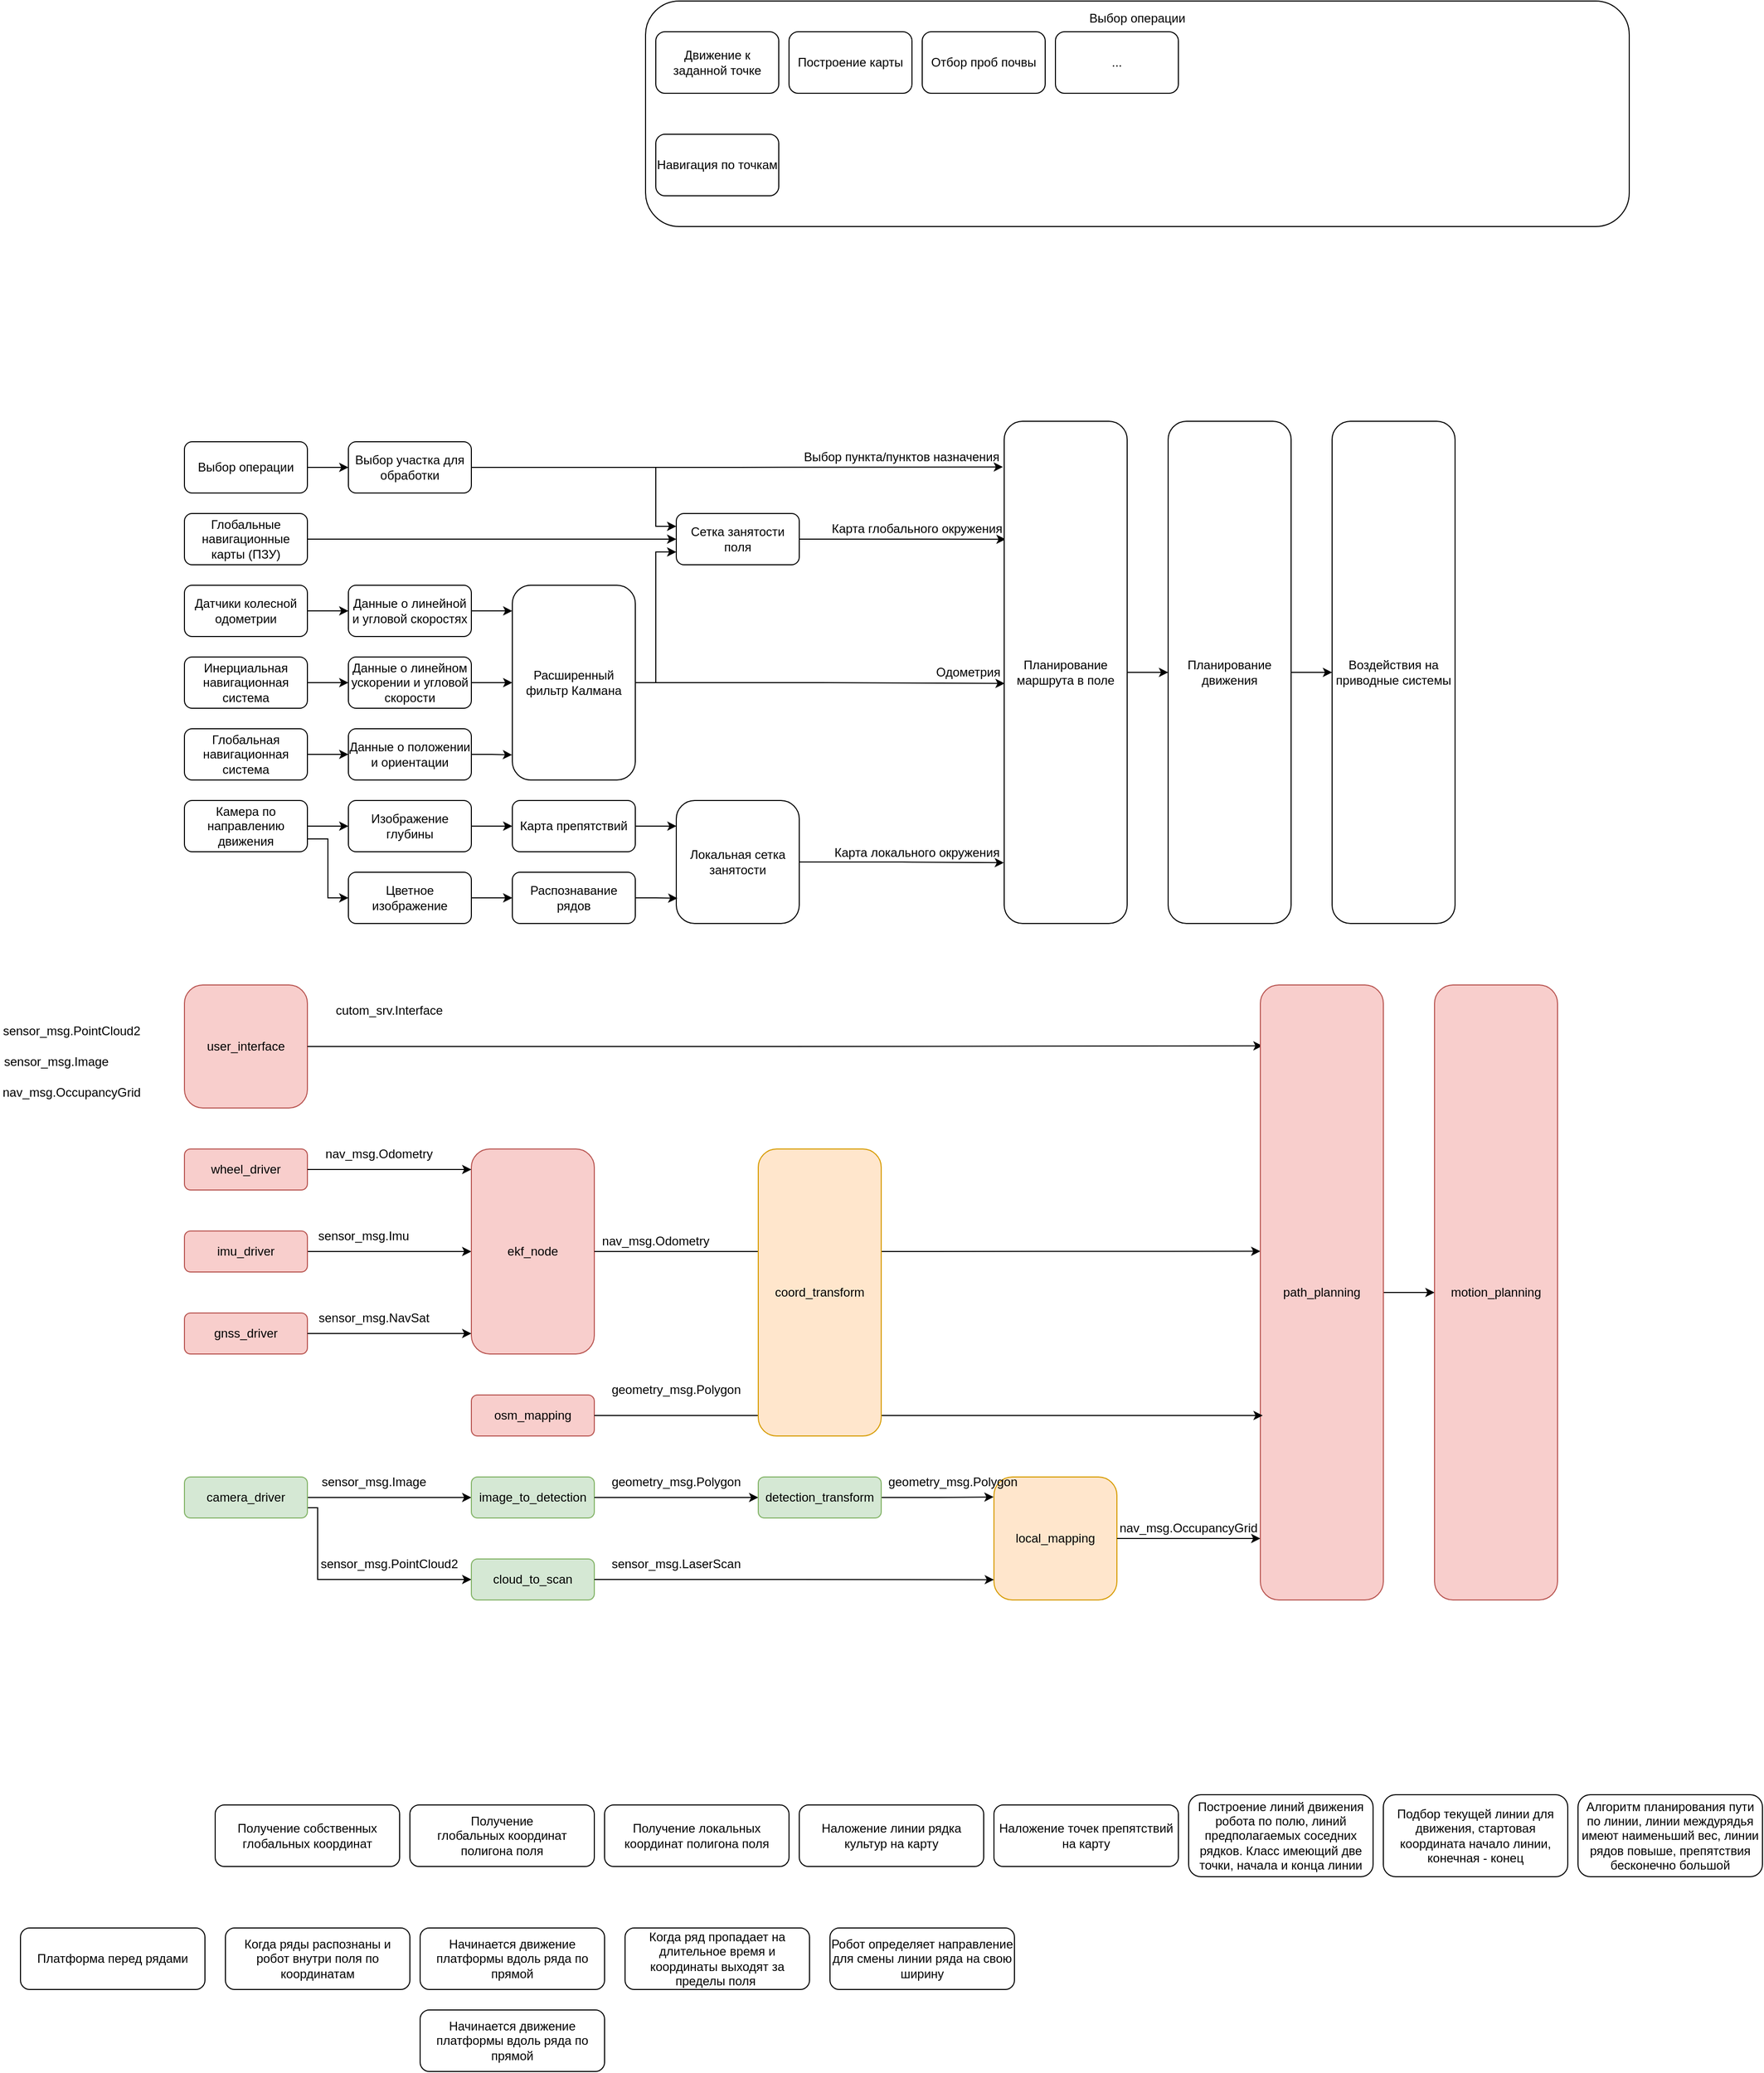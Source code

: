 <mxfile version="24.4.0" type="device">
  <diagram name="Страница — 1" id="_76rMfJUV_nXlU8TJN0z">
    <mxGraphModel dx="1606" dy="1651" grid="1" gridSize="10" guides="1" tooltips="1" connect="1" arrows="1" fold="1" page="1" pageScale="1" pageWidth="827" pageHeight="1169" math="0" shadow="0">
      <root>
        <mxCell id="0" />
        <mxCell id="1" parent="0" />
        <mxCell id="dwqmr7k_n1rv3f7Hunay-6" value="Выбор операции&lt;div&gt;&lt;br&gt;&lt;/div&gt;&lt;div&gt;&lt;br&gt;&lt;/div&gt;&lt;div&gt;&lt;br&gt;&lt;/div&gt;&lt;div&gt;&lt;br&gt;&lt;/div&gt;&lt;div&gt;&lt;br&gt;&lt;/div&gt;&lt;div&gt;&lt;br&gt;&lt;/div&gt;&lt;div&gt;&lt;br&gt;&lt;/div&gt;&lt;div&gt;&lt;br&gt;&lt;/div&gt;&lt;div&gt;&lt;br&gt;&lt;/div&gt;&lt;div&gt;&lt;br&gt;&lt;/div&gt;&lt;div&gt;&lt;br&gt;&lt;/div&gt;&lt;div&gt;&lt;br&gt;&lt;/div&gt;&lt;div&gt;&lt;br&gt;&lt;/div&gt;" style="rounded=1;whiteSpace=wrap;html=1;" parent="1" vertex="1">
          <mxGeometry x="490" y="-360" width="960" height="220" as="geometry" />
        </mxCell>
        <mxCell id="dwqmr7k_n1rv3f7Hunay-7" value="Движение к заданной точке" style="rounded=1;whiteSpace=wrap;html=1;" parent="1" vertex="1">
          <mxGeometry x="500" y="-330" width="120" height="60" as="geometry" />
        </mxCell>
        <mxCell id="dwqmr7k_n1rv3f7Hunay-8" value="Построение карты" style="rounded=1;whiteSpace=wrap;html=1;" parent="1" vertex="1">
          <mxGeometry x="630" y="-330" width="120" height="60" as="geometry" />
        </mxCell>
        <mxCell id="dwqmr7k_n1rv3f7Hunay-9" value="Отбор проб почвы" style="rounded=1;whiteSpace=wrap;html=1;" parent="1" vertex="1">
          <mxGeometry x="760" y="-330" width="120" height="60" as="geometry" />
        </mxCell>
        <mxCell id="dwqmr7k_n1rv3f7Hunay-10" value="..." style="rounded=1;whiteSpace=wrap;html=1;" parent="1" vertex="1">
          <mxGeometry x="890" y="-330" width="120" height="60" as="geometry" />
        </mxCell>
        <mxCell id="dwqmr7k_n1rv3f7Hunay-11" value="Навигация по точкам" style="rounded=1;whiteSpace=wrap;html=1;" parent="1" vertex="1">
          <mxGeometry x="500" y="-230" width="120" height="60" as="geometry" />
        </mxCell>
        <mxCell id="bakdJ32TGXsV-Fi2B60j-32" style="edgeStyle=orthogonalEdgeStyle;rounded=0;orthogonalLoop=1;jettySize=auto;html=1;entryX=0;entryY=0.5;entryDx=0;entryDy=0;" parent="1" source="bakdJ32TGXsV-Fi2B60j-1" target="bakdJ32TGXsV-Fi2B60j-3" edge="1">
          <mxGeometry relative="1" as="geometry" />
        </mxCell>
        <mxCell id="bakdJ32TGXsV-Fi2B60j-33" style="edgeStyle=orthogonalEdgeStyle;rounded=0;orthogonalLoop=1;jettySize=auto;html=1;exitX=1;exitY=0.75;exitDx=0;exitDy=0;entryX=0;entryY=0.5;entryDx=0;entryDy=0;" parent="1" source="bakdJ32TGXsV-Fi2B60j-1" target="bakdJ32TGXsV-Fi2B60j-4" edge="1">
          <mxGeometry relative="1" as="geometry" />
        </mxCell>
        <mxCell id="bakdJ32TGXsV-Fi2B60j-1" value="&lt;div&gt;Камера по направлению движения&lt;br&gt;&lt;/div&gt;" style="rounded=1;whiteSpace=wrap;html=1;" parent="1" vertex="1">
          <mxGeometry x="40" y="420" width="120" height="50" as="geometry" />
        </mxCell>
        <mxCell id="bakdJ32TGXsV-Fi2B60j-42" style="edgeStyle=orthogonalEdgeStyle;rounded=0;orthogonalLoop=1;jettySize=auto;html=1;entryX=0;entryY=0.5;entryDx=0;entryDy=0;" parent="1" source="bakdJ32TGXsV-Fi2B60j-3" target="bakdJ32TGXsV-Fi2B60j-5" edge="1">
          <mxGeometry relative="1" as="geometry" />
        </mxCell>
        <mxCell id="bakdJ32TGXsV-Fi2B60j-3" value="Изображение глубины" style="rounded=1;whiteSpace=wrap;html=1;" parent="1" vertex="1">
          <mxGeometry x="200" y="420" width="120" height="50" as="geometry" />
        </mxCell>
        <mxCell id="bakdJ32TGXsV-Fi2B60j-43" style="edgeStyle=orthogonalEdgeStyle;rounded=0;orthogonalLoop=1;jettySize=auto;html=1;entryX=0;entryY=0.5;entryDx=0;entryDy=0;" parent="1" source="bakdJ32TGXsV-Fi2B60j-4" target="bakdJ32TGXsV-Fi2B60j-6" edge="1">
          <mxGeometry relative="1" as="geometry" />
        </mxCell>
        <mxCell id="bakdJ32TGXsV-Fi2B60j-4" value="Цветное изображение" style="rounded=1;whiteSpace=wrap;html=1;" parent="1" vertex="1">
          <mxGeometry x="200" y="490" width="120" height="50" as="geometry" />
        </mxCell>
        <mxCell id="bakdJ32TGXsV-Fi2B60j-5" value="Карта препятствий" style="rounded=1;whiteSpace=wrap;html=1;" parent="1" vertex="1">
          <mxGeometry x="360" y="420" width="120" height="50" as="geometry" />
        </mxCell>
        <mxCell id="bakdJ32TGXsV-Fi2B60j-6" value="Распознавание рядов" style="rounded=1;whiteSpace=wrap;html=1;" parent="1" vertex="1">
          <mxGeometry x="360" y="490" width="120" height="50" as="geometry" />
        </mxCell>
        <mxCell id="bakdJ32TGXsV-Fi2B60j-10" value="Локальная сетка занятости" style="rounded=1;whiteSpace=wrap;html=1;" parent="1" vertex="1">
          <mxGeometry x="520" y="420" width="120" height="120" as="geometry" />
        </mxCell>
        <mxCell id="bakdJ32TGXsV-Fi2B60j-31" style="edgeStyle=orthogonalEdgeStyle;rounded=0;orthogonalLoop=1;jettySize=auto;html=1;entryX=0;entryY=0.5;entryDx=0;entryDy=0;" parent="1" source="bakdJ32TGXsV-Fi2B60j-12" target="bakdJ32TGXsV-Fi2B60j-14" edge="1">
          <mxGeometry relative="1" as="geometry" />
        </mxCell>
        <mxCell id="bakdJ32TGXsV-Fi2B60j-12" value="Глобальные навигационные карты (ПЗУ)" style="rounded=1;whiteSpace=wrap;html=1;" parent="1" vertex="1">
          <mxGeometry x="40" y="140" width="120" height="50" as="geometry" />
        </mxCell>
        <mxCell id="bakdJ32TGXsV-Fi2B60j-68" style="edgeStyle=orthogonalEdgeStyle;rounded=0;orthogonalLoop=1;jettySize=auto;html=1;entryX=0.012;entryY=0.235;entryDx=0;entryDy=0;entryPerimeter=0;" parent="1" source="bakdJ32TGXsV-Fi2B60j-14" target="bakdJ32TGXsV-Fi2B60j-15" edge="1">
          <mxGeometry relative="1" as="geometry">
            <mxPoint x="950" y="165" as="targetPoint" />
          </mxGeometry>
        </mxCell>
        <mxCell id="bakdJ32TGXsV-Fi2B60j-14" value="Сетка занятости поля" style="rounded=1;whiteSpace=wrap;html=1;" parent="1" vertex="1">
          <mxGeometry x="520" y="140" width="120" height="50" as="geometry" />
        </mxCell>
        <mxCell id="Dt2JanxVzmkLGmnMUijw-7" style="edgeStyle=orthogonalEdgeStyle;rounded=0;orthogonalLoop=1;jettySize=auto;html=1;entryX=0;entryY=0.5;entryDx=0;entryDy=0;" parent="1" source="bakdJ32TGXsV-Fi2B60j-15" target="Dt2JanxVzmkLGmnMUijw-4" edge="1">
          <mxGeometry relative="1" as="geometry" />
        </mxCell>
        <mxCell id="bakdJ32TGXsV-Fi2B60j-15" value="Планирование маршрута в поле" style="rounded=1;whiteSpace=wrap;html=1;" parent="1" vertex="1">
          <mxGeometry x="840" y="50" width="120" height="490" as="geometry" />
        </mxCell>
        <mxCell id="bakdJ32TGXsV-Fi2B60j-30" style="edgeStyle=orthogonalEdgeStyle;rounded=0;orthogonalLoop=1;jettySize=auto;html=1;" parent="1" source="bakdJ32TGXsV-Fi2B60j-19" target="bakdJ32TGXsV-Fi2B60j-21" edge="1">
          <mxGeometry relative="1" as="geometry" />
        </mxCell>
        <mxCell id="bakdJ32TGXsV-Fi2B60j-19" value="&lt;div&gt;Глобальная навигационная система&lt;/div&gt;" style="rounded=1;whiteSpace=wrap;html=1;" parent="1" vertex="1">
          <mxGeometry x="40" y="350" width="120" height="50" as="geometry" />
        </mxCell>
        <mxCell id="bakdJ32TGXsV-Fi2B60j-29" style="edgeStyle=orthogonalEdgeStyle;rounded=0;orthogonalLoop=1;jettySize=auto;html=1;" parent="1" source="bakdJ32TGXsV-Fi2B60j-20" target="bakdJ32TGXsV-Fi2B60j-22" edge="1">
          <mxGeometry relative="1" as="geometry" />
        </mxCell>
        <mxCell id="bakdJ32TGXsV-Fi2B60j-20" value="Инерциальная навигационная система" style="rounded=1;whiteSpace=wrap;html=1;" parent="1" vertex="1">
          <mxGeometry x="40" y="280" width="120" height="50" as="geometry" />
        </mxCell>
        <mxCell id="bakdJ32TGXsV-Fi2B60j-21" value="Данные о положении и ориентации" style="rounded=1;whiteSpace=wrap;html=1;" parent="1" vertex="1">
          <mxGeometry x="200" y="350" width="120" height="50" as="geometry" />
        </mxCell>
        <mxCell id="bakdJ32TGXsV-Fi2B60j-39" style="edgeStyle=orthogonalEdgeStyle;rounded=0;orthogonalLoop=1;jettySize=auto;html=1;entryX=0;entryY=0.5;entryDx=0;entryDy=0;" parent="1" source="bakdJ32TGXsV-Fi2B60j-22" target="bakdJ32TGXsV-Fi2B60j-25" edge="1">
          <mxGeometry relative="1" as="geometry" />
        </mxCell>
        <mxCell id="bakdJ32TGXsV-Fi2B60j-22" value="Данные о линейном ускорении и угловой скорости" style="rounded=1;whiteSpace=wrap;html=1;" parent="1" vertex="1">
          <mxGeometry x="200" y="280" width="120" height="50" as="geometry" />
        </mxCell>
        <mxCell id="bakdJ32TGXsV-Fi2B60j-28" style="edgeStyle=orthogonalEdgeStyle;rounded=0;orthogonalLoop=1;jettySize=auto;html=1;" parent="1" source="bakdJ32TGXsV-Fi2B60j-23" target="bakdJ32TGXsV-Fi2B60j-24" edge="1">
          <mxGeometry relative="1" as="geometry" />
        </mxCell>
        <mxCell id="bakdJ32TGXsV-Fi2B60j-23" value="Датчики колесной одометрии" style="rounded=1;whiteSpace=wrap;html=1;" parent="1" vertex="1">
          <mxGeometry x="40" y="210" width="120" height="50" as="geometry" />
        </mxCell>
        <mxCell id="bakdJ32TGXsV-Fi2B60j-24" value="Данные о линейной и угловой скоростях " style="rounded=1;whiteSpace=wrap;html=1;" parent="1" vertex="1">
          <mxGeometry x="200" y="210" width="120" height="50" as="geometry" />
        </mxCell>
        <mxCell id="bakdJ32TGXsV-Fi2B60j-66" style="edgeStyle=orthogonalEdgeStyle;rounded=0;orthogonalLoop=1;jettySize=auto;html=1;entryX=0;entryY=0.75;entryDx=0;entryDy=0;" parent="1" source="bakdJ32TGXsV-Fi2B60j-25" target="bakdJ32TGXsV-Fi2B60j-14" edge="1">
          <mxGeometry relative="1" as="geometry">
            <Array as="points">
              <mxPoint x="500" y="305" />
              <mxPoint x="500" y="178" />
            </Array>
          </mxGeometry>
        </mxCell>
        <mxCell id="bakdJ32TGXsV-Fi2B60j-25" value="Расширенный фильтр Калмана" style="rounded=1;whiteSpace=wrap;html=1;" parent="1" vertex="1">
          <mxGeometry x="360" y="210" width="120" height="190" as="geometry" />
        </mxCell>
        <mxCell id="bakdJ32TGXsV-Fi2B60j-37" style="edgeStyle=orthogonalEdgeStyle;rounded=0;orthogonalLoop=1;jettySize=auto;html=1;entryX=0;entryY=0.132;entryDx=0;entryDy=0;entryPerimeter=0;" parent="1" source="bakdJ32TGXsV-Fi2B60j-24" target="bakdJ32TGXsV-Fi2B60j-25" edge="1">
          <mxGeometry relative="1" as="geometry" />
        </mxCell>
        <mxCell id="bakdJ32TGXsV-Fi2B60j-38" style="edgeStyle=orthogonalEdgeStyle;rounded=0;orthogonalLoop=1;jettySize=auto;html=1;entryX=-0.002;entryY=0.871;entryDx=0;entryDy=0;entryPerimeter=0;" parent="1" source="bakdJ32TGXsV-Fi2B60j-21" target="bakdJ32TGXsV-Fi2B60j-25" edge="1">
          <mxGeometry relative="1" as="geometry" />
        </mxCell>
        <mxCell id="bakdJ32TGXsV-Fi2B60j-44" style="edgeStyle=orthogonalEdgeStyle;rounded=0;orthogonalLoop=1;jettySize=auto;html=1;entryX=0.002;entryY=0.208;entryDx=0;entryDy=0;entryPerimeter=0;" parent="1" source="bakdJ32TGXsV-Fi2B60j-5" target="bakdJ32TGXsV-Fi2B60j-10" edge="1">
          <mxGeometry relative="1" as="geometry" />
        </mxCell>
        <mxCell id="bakdJ32TGXsV-Fi2B60j-45" style="edgeStyle=orthogonalEdgeStyle;rounded=0;orthogonalLoop=1;jettySize=auto;html=1;entryX=0.009;entryY=0.795;entryDx=0;entryDy=0;entryPerimeter=0;" parent="1" source="bakdJ32TGXsV-Fi2B60j-6" target="bakdJ32TGXsV-Fi2B60j-10" edge="1">
          <mxGeometry relative="1" as="geometry" />
        </mxCell>
        <mxCell id="bakdJ32TGXsV-Fi2B60j-47" style="edgeStyle=orthogonalEdgeStyle;rounded=0;orthogonalLoop=1;jettySize=auto;html=1;entryX=0.004;entryY=0.522;entryDx=0;entryDy=0;entryPerimeter=0;" parent="1" source="bakdJ32TGXsV-Fi2B60j-25" target="bakdJ32TGXsV-Fi2B60j-15" edge="1">
          <mxGeometry relative="1" as="geometry">
            <mxPoint x="819.76" y="304.73" as="targetPoint" />
          </mxGeometry>
        </mxCell>
        <mxCell id="bakdJ32TGXsV-Fi2B60j-50" value="" style="edgeStyle=orthogonalEdgeStyle;rounded=0;orthogonalLoop=1;jettySize=auto;html=1;" parent="1" source="bakdJ32TGXsV-Fi2B60j-48" target="bakdJ32TGXsV-Fi2B60j-49" edge="1">
          <mxGeometry relative="1" as="geometry" />
        </mxCell>
        <mxCell id="bakdJ32TGXsV-Fi2B60j-48" value="Выбор операции" style="rounded=1;whiteSpace=wrap;html=1;" parent="1" vertex="1">
          <mxGeometry x="40" y="70" width="120" height="50" as="geometry" />
        </mxCell>
        <mxCell id="bakdJ32TGXsV-Fi2B60j-67" style="edgeStyle=orthogonalEdgeStyle;rounded=0;orthogonalLoop=1;jettySize=auto;html=1;entryX=0;entryY=0.25;entryDx=0;entryDy=0;" parent="1" source="bakdJ32TGXsV-Fi2B60j-49" target="bakdJ32TGXsV-Fi2B60j-14" edge="1">
          <mxGeometry relative="1" as="geometry">
            <Array as="points">
              <mxPoint x="500" y="95" />
              <mxPoint x="500" y="153" />
            </Array>
          </mxGeometry>
        </mxCell>
        <mxCell id="bakdJ32TGXsV-Fi2B60j-49" value="Выбор участка для обработки" style="rounded=1;whiteSpace=wrap;html=1;" parent="1" vertex="1">
          <mxGeometry x="200" y="70" width="120" height="50" as="geometry" />
        </mxCell>
        <mxCell id="bakdJ32TGXsV-Fi2B60j-51" style="edgeStyle=orthogonalEdgeStyle;rounded=0;orthogonalLoop=1;jettySize=auto;html=1;entryX=-0.01;entryY=0.091;entryDx=0;entryDy=0;entryPerimeter=0;" parent="1" source="bakdJ32TGXsV-Fi2B60j-49" target="bakdJ32TGXsV-Fi2B60j-15" edge="1">
          <mxGeometry relative="1" as="geometry" />
        </mxCell>
        <mxCell id="bakdJ32TGXsV-Fi2B60j-52" value="Выбор пункта/пунктов назначения" style="text;html=1;align=center;verticalAlign=middle;whiteSpace=wrap;rounded=0;" parent="1" vertex="1">
          <mxGeometry x="640" y="70" width="200" height="30" as="geometry" />
        </mxCell>
        <mxCell id="bakdJ32TGXsV-Fi2B60j-53" value="Одометрия" style="text;html=1;align=center;verticalAlign=middle;whiteSpace=wrap;rounded=0;" parent="1" vertex="1">
          <mxGeometry x="770" y="280" width="70" height="30" as="geometry" />
        </mxCell>
        <mxCell id="bakdJ32TGXsV-Fi2B60j-54" value="Карта глобального окружения" style="text;html=1;align=center;verticalAlign=middle;whiteSpace=wrap;rounded=0;" parent="1" vertex="1">
          <mxGeometry x="670" y="140" width="170" height="30" as="geometry" />
        </mxCell>
        <mxCell id="bakdJ32TGXsV-Fi2B60j-55" value="Карта локального окружения" style="text;html=1;align=center;verticalAlign=middle;whiteSpace=wrap;rounded=0;" parent="1" vertex="1">
          <mxGeometry x="670" y="456" width="170" height="30" as="geometry" />
        </mxCell>
        <mxCell id="bakdJ32TGXsV-Fi2B60j-57" style="edgeStyle=orthogonalEdgeStyle;rounded=0;orthogonalLoop=1;jettySize=auto;html=1;entryX=-0.002;entryY=0.879;entryDx=0;entryDy=0;entryPerimeter=0;" parent="1" source="bakdJ32TGXsV-Fi2B60j-10" target="bakdJ32TGXsV-Fi2B60j-15" edge="1">
          <mxGeometry relative="1" as="geometry" />
        </mxCell>
        <mxCell id="CRqypewJ-rsK672ApSqn-1" style="edgeStyle=orthogonalEdgeStyle;rounded=0;orthogonalLoop=1;jettySize=auto;html=1;entryX=0;entryY=0.5;entryDx=0;entryDy=0;" parent="1" source="bakdJ32TGXsV-Fi2B60j-58" target="bakdJ32TGXsV-Fi2B60j-59" edge="1">
          <mxGeometry relative="1" as="geometry" />
        </mxCell>
        <mxCell id="CRqypewJ-rsK672ApSqn-15" style="edgeStyle=orthogonalEdgeStyle;rounded=0;orthogonalLoop=1;jettySize=auto;html=1;exitX=1;exitY=0.75;exitDx=0;exitDy=0;entryX=0;entryY=0.5;entryDx=0;entryDy=0;" parent="1" source="bakdJ32TGXsV-Fi2B60j-58" target="bakdJ32TGXsV-Fi2B60j-60" edge="1">
          <mxGeometry relative="1" as="geometry">
            <Array as="points">
              <mxPoint x="170" y="1110" />
              <mxPoint x="170" y="1180" />
            </Array>
          </mxGeometry>
        </mxCell>
        <mxCell id="bakdJ32TGXsV-Fi2B60j-58" value="camera_driver" style="rounded=1;whiteSpace=wrap;html=1;fillColor=#d5e8d4;strokeColor=#82b366;" parent="1" vertex="1">
          <mxGeometry x="40" y="1080" width="120" height="40" as="geometry" />
        </mxCell>
        <mxCell id="bakdJ32TGXsV-Fi2B60j-59" value="image_to_detection" style="rounded=1;whiteSpace=wrap;html=1;fillColor=#d5e8d4;strokeColor=#82b366;" parent="1" vertex="1">
          <mxGeometry x="320" y="1080" width="120" height="40" as="geometry" />
        </mxCell>
        <mxCell id="bakdJ32TGXsV-Fi2B60j-60" value="cloud_to_scan" style="rounded=1;whiteSpace=wrap;html=1;fillColor=#d5e8d4;strokeColor=#82b366;" parent="1" vertex="1">
          <mxGeometry x="320" y="1160" width="120" height="40" as="geometry" />
        </mxCell>
        <mxCell id="bakdJ32TGXsV-Fi2B60j-61" value="local_mapping" style="rounded=1;whiteSpace=wrap;html=1;fillColor=#ffe6cc;strokeColor=#d79b00;" parent="1" vertex="1">
          <mxGeometry x="830" y="1080" width="120" height="120" as="geometry" />
        </mxCell>
        <mxCell id="bakdJ32TGXsV-Fi2B60j-63" value="osm_mapping" style="rounded=1;whiteSpace=wrap;html=1;fillColor=#f8cecc;strokeColor=#b85450;" parent="1" vertex="1">
          <mxGeometry x="320" y="1000" width="120" height="40" as="geometry" />
        </mxCell>
        <mxCell id="bakdJ32TGXsV-Fi2B60j-69" value="gnss_driver" style="rounded=1;whiteSpace=wrap;html=1;fillColor=#f8cecc;strokeColor=#b85450;" parent="1" vertex="1">
          <mxGeometry x="40" y="920" width="120" height="40" as="geometry" />
        </mxCell>
        <mxCell id="CRqypewJ-rsK672ApSqn-21" style="edgeStyle=orthogonalEdgeStyle;rounded=0;orthogonalLoop=1;jettySize=auto;html=1;entryX=0;entryY=0.5;entryDx=0;entryDy=0;" parent="1" source="bakdJ32TGXsV-Fi2B60j-70" target="bakdJ32TGXsV-Fi2B60j-72" edge="1">
          <mxGeometry relative="1" as="geometry" />
        </mxCell>
        <mxCell id="bakdJ32TGXsV-Fi2B60j-70" value="imu_driver" style="rounded=1;whiteSpace=wrap;html=1;fillColor=#f8cecc;strokeColor=#b85450;" parent="1" vertex="1">
          <mxGeometry x="40" y="840" width="120" height="40" as="geometry" />
        </mxCell>
        <mxCell id="bakdJ32TGXsV-Fi2B60j-71" value="wheel_driver" style="rounded=1;whiteSpace=wrap;html=1;fillColor=#f8cecc;strokeColor=#b85450;" parent="1" vertex="1">
          <mxGeometry x="40" y="760" width="120" height="40" as="geometry" />
        </mxCell>
        <mxCell id="bakdJ32TGXsV-Fi2B60j-72" value="ekf_node" style="rounded=1;whiteSpace=wrap;html=1;fillColor=#f8cecc;strokeColor=#b85450;" parent="1" vertex="1">
          <mxGeometry x="320" y="760" width="120" height="200" as="geometry" />
        </mxCell>
        <mxCell id="CRqypewJ-rsK672ApSqn-2" value="sensor_msg.Image" style="text;html=1;align=center;verticalAlign=middle;whiteSpace=wrap;rounded=0;" parent="1" vertex="1">
          <mxGeometry x="170" y="1070" width="110" height="30" as="geometry" />
        </mxCell>
        <mxCell id="CRqypewJ-rsK672ApSqn-5" value="sensor_msg.PointCloud2" style="text;html=1;align=center;verticalAlign=middle;whiteSpace=wrap;rounded=0;" parent="1" vertex="1">
          <mxGeometry x="170" y="1150" width="140" height="30" as="geometry" />
        </mxCell>
        <mxCell id="CRqypewJ-rsK672ApSqn-8" value="geometry_msg.Polygon" style="text;html=1;align=center;verticalAlign=middle;whiteSpace=wrap;rounded=0;" parent="1" vertex="1">
          <mxGeometry x="450" y="1070" width="140" height="30" as="geometry" />
        </mxCell>
        <mxCell id="CRqypewJ-rsK672ApSqn-9" value="sensor_msg.LaserScan" style="text;html=1;align=center;verticalAlign=middle;whiteSpace=wrap;rounded=0;" parent="1" vertex="1">
          <mxGeometry x="450" y="1150" width="140" height="30" as="geometry" />
        </mxCell>
        <mxCell id="CRqypewJ-rsK672ApSqn-16" style="edgeStyle=orthogonalEdgeStyle;rounded=0;orthogonalLoop=1;jettySize=auto;html=1;exitX=1;exitY=0.5;exitDx=0;exitDy=0;entryX=-0.003;entryY=0.163;entryDx=0;entryDy=0;entryPerimeter=0;" parent="1" source="HpDR1XIG4QYIhoaoxVqM-7" target="bakdJ32TGXsV-Fi2B60j-61" edge="1">
          <mxGeometry relative="1" as="geometry" />
        </mxCell>
        <mxCell id="CRqypewJ-rsK672ApSqn-17" style="edgeStyle=orthogonalEdgeStyle;rounded=0;orthogonalLoop=1;jettySize=auto;html=1;exitX=1;exitY=0.5;exitDx=0;exitDy=0;entryX=0;entryY=0.835;entryDx=0;entryDy=0;entryPerimeter=0;" parent="1" source="bakdJ32TGXsV-Fi2B60j-60" target="bakdJ32TGXsV-Fi2B60j-61" edge="1">
          <mxGeometry relative="1" as="geometry" />
        </mxCell>
        <mxCell id="CRqypewJ-rsK672ApSqn-19" style="edgeStyle=orthogonalEdgeStyle;rounded=0;orthogonalLoop=1;jettySize=auto;html=1;entryX=0;entryY=0.1;entryDx=0;entryDy=0;entryPerimeter=0;" parent="1" source="bakdJ32TGXsV-Fi2B60j-71" target="bakdJ32TGXsV-Fi2B60j-72" edge="1">
          <mxGeometry relative="1" as="geometry" />
        </mxCell>
        <mxCell id="CRqypewJ-rsK672ApSqn-20" style="edgeStyle=orthogonalEdgeStyle;rounded=0;orthogonalLoop=1;jettySize=auto;html=1;entryX=0;entryY=0.9;entryDx=0;entryDy=0;entryPerimeter=0;" parent="1" source="bakdJ32TGXsV-Fi2B60j-69" target="bakdJ32TGXsV-Fi2B60j-72" edge="1">
          <mxGeometry relative="1" as="geometry" />
        </mxCell>
        <mxCell id="CRqypewJ-rsK672ApSqn-22" value="sensor_msg.NavSat" style="text;html=1;align=center;verticalAlign=middle;whiteSpace=wrap;rounded=0;" parent="1" vertex="1">
          <mxGeometry x="170" y="910" width="110" height="30" as="geometry" />
        </mxCell>
        <mxCell id="CRqypewJ-rsK672ApSqn-23" value="sensor_msg.Imu" style="text;html=1;align=center;verticalAlign=middle;whiteSpace=wrap;rounded=0;" parent="1" vertex="1">
          <mxGeometry x="170" y="830" width="90" height="30" as="geometry" />
        </mxCell>
        <mxCell id="CRqypewJ-rsK672ApSqn-24" value="nav_msg.Odometry" style="text;html=1;align=center;verticalAlign=middle;whiteSpace=wrap;rounded=0;" parent="1" vertex="1">
          <mxGeometry x="170" y="750" width="120" height="30" as="geometry" />
        </mxCell>
        <mxCell id="CRqypewJ-rsK672ApSqn-27" value="user_interface" style="rounded=1;whiteSpace=wrap;html=1;fillColor=#f8cecc;strokeColor=#b85450;" parent="1" vertex="1">
          <mxGeometry x="40" y="600" width="120" height="120" as="geometry" />
        </mxCell>
        <mxCell id="CRqypewJ-rsK672ApSqn-32" value="cutom_srv.Interface" style="text;html=1;align=center;verticalAlign=middle;whiteSpace=wrap;rounded=0;" parent="1" vertex="1">
          <mxGeometry x="180" y="610" width="120" height="30" as="geometry" />
        </mxCell>
        <mxCell id="CRqypewJ-rsK672ApSqn-34" style="edgeStyle=orthogonalEdgeStyle;rounded=0;orthogonalLoop=1;jettySize=auto;html=1;entryX=0.018;entryY=0.099;entryDx=0;entryDy=0;entryPerimeter=0;" parent="1" source="CRqypewJ-rsK672ApSqn-27" target="CRqypewJ-rsK672ApSqn-28" edge="1">
          <mxGeometry relative="1" as="geometry" />
        </mxCell>
        <mxCell id="CRqypewJ-rsK672ApSqn-35" style="edgeStyle=orthogonalEdgeStyle;rounded=0;orthogonalLoop=1;jettySize=auto;html=1;entryX=0;entryY=0.433;entryDx=0;entryDy=0;entryPerimeter=0;" parent="1" source="bakdJ32TGXsV-Fi2B60j-72" target="CRqypewJ-rsK672ApSqn-28" edge="1">
          <mxGeometry relative="1" as="geometry" />
        </mxCell>
        <mxCell id="CRqypewJ-rsK672ApSqn-36" style="edgeStyle=orthogonalEdgeStyle;rounded=0;orthogonalLoop=1;jettySize=auto;html=1;entryX=0;entryY=0.9;entryDx=0;entryDy=0;entryPerimeter=0;" parent="1" source="bakdJ32TGXsV-Fi2B60j-61" target="CRqypewJ-rsK672ApSqn-28" edge="1">
          <mxGeometry relative="1" as="geometry" />
        </mxCell>
        <mxCell id="Dt2JanxVzmkLGmnMUijw-6" style="edgeStyle=orthogonalEdgeStyle;rounded=0;orthogonalLoop=1;jettySize=auto;html=1;" parent="1" source="CRqypewJ-rsK672ApSqn-28" target="Dt2JanxVzmkLGmnMUijw-5" edge="1">
          <mxGeometry relative="1" as="geometry" />
        </mxCell>
        <mxCell id="CRqypewJ-rsK672ApSqn-28" value="path_planning" style="rounded=1;whiteSpace=wrap;html=1;fillColor=#f8cecc;strokeColor=#b85450;" parent="1" vertex="1">
          <mxGeometry x="1090" y="600" width="120" height="600" as="geometry" />
        </mxCell>
        <mxCell id="CRqypewJ-rsK672ApSqn-37" value="nav_msg.Odometry" style="text;html=1;align=center;verticalAlign=middle;whiteSpace=wrap;rounded=0;" parent="1" vertex="1">
          <mxGeometry x="440" y="835" width="120" height="30" as="geometry" />
        </mxCell>
        <mxCell id="CRqypewJ-rsK672ApSqn-39" value="nav_msg.OccupancyGrid" style="text;html=1;align=center;verticalAlign=middle;whiteSpace=wrap;rounded=0;" parent="1" vertex="1">
          <mxGeometry x="950" y="1115" width="140" height="30" as="geometry" />
        </mxCell>
        <mxCell id="CRqypewJ-rsK672ApSqn-40" value="nav_msg.OccupancyGrid" style="text;html=1;align=center;verticalAlign=middle;whiteSpace=wrap;rounded=0;" parent="1" vertex="1">
          <mxGeometry x="-140" y="690" width="140" height="30" as="geometry" />
        </mxCell>
        <mxCell id="CRqypewJ-rsK672ApSqn-41" value="sensor_msg.Image" style="text;html=1;align=center;verticalAlign=middle;whiteSpace=wrap;rounded=0;" parent="1" vertex="1">
          <mxGeometry x="-140" y="660" width="110" height="30" as="geometry" />
        </mxCell>
        <mxCell id="CRqypewJ-rsK672ApSqn-42" value="sensor_msg.PointCloud2" style="text;html=1;align=center;verticalAlign=middle;whiteSpace=wrap;rounded=0;" parent="1" vertex="1">
          <mxGeometry x="-140" y="630" width="140" height="30" as="geometry" />
        </mxCell>
        <mxCell id="Dt2JanxVzmkLGmnMUijw-9" style="edgeStyle=orthogonalEdgeStyle;rounded=0;orthogonalLoop=1;jettySize=auto;html=1;" parent="1" source="Dt2JanxVzmkLGmnMUijw-4" target="Dt2JanxVzmkLGmnMUijw-8" edge="1">
          <mxGeometry relative="1" as="geometry" />
        </mxCell>
        <mxCell id="Dt2JanxVzmkLGmnMUijw-4" value="Планирование движения" style="rounded=1;whiteSpace=wrap;html=1;" parent="1" vertex="1">
          <mxGeometry x="1000" y="50" width="120" height="490" as="geometry" />
        </mxCell>
        <mxCell id="Dt2JanxVzmkLGmnMUijw-5" value="motion_planning" style="rounded=1;whiteSpace=wrap;html=1;fillColor=#f8cecc;strokeColor=#b85450;" parent="1" vertex="1">
          <mxGeometry x="1260" y="600" width="120" height="600" as="geometry" />
        </mxCell>
        <mxCell id="Dt2JanxVzmkLGmnMUijw-8" value="Воздействия на приводные системы" style="rounded=1;whiteSpace=wrap;html=1;" parent="1" vertex="1">
          <mxGeometry x="1160" y="50" width="120" height="490" as="geometry" />
        </mxCell>
        <mxCell id="ODTeC20Sf6mb84Yi3kVX-1" style="edgeStyle=orthogonalEdgeStyle;rounded=0;orthogonalLoop=1;jettySize=auto;html=1;entryX=0.019;entryY=0.7;entryDx=0;entryDy=0;entryPerimeter=0;" parent="1" source="bakdJ32TGXsV-Fi2B60j-63" edge="1" target="CRqypewJ-rsK672ApSqn-28">
          <mxGeometry relative="1" as="geometry">
            <mxPoint x="880" y="1020" as="targetPoint" />
          </mxGeometry>
        </mxCell>
        <mxCell id="Ldg3OIHw-7znllsPQ7CW-1" value="geometry_msg.Polygon" style="text;html=1;align=center;verticalAlign=middle;whiteSpace=wrap;rounded=0;" parent="1" vertex="1">
          <mxGeometry x="450" y="980" width="140" height="30" as="geometry" />
        </mxCell>
        <mxCell id="Ldg3OIHw-7znllsPQ7CW-2" value="Получение собственных глобальных&amp;nbsp;&lt;span style=&quot;background-color: initial;&quot;&gt;координат&lt;/span&gt;" style="rounded=1;whiteSpace=wrap;html=1;" parent="1" vertex="1">
          <mxGeometry x="70" y="1400" width="180" height="60" as="geometry" />
        </mxCell>
        <mxCell id="Ldg3OIHw-7znllsPQ7CW-3" value="Получение глобальных&amp;nbsp;&lt;span style=&quot;background-color: initial;&quot;&gt;координат полигона поля&lt;/span&gt;" style="rounded=1;whiteSpace=wrap;html=1;" parent="1" vertex="1">
          <mxGeometry x="260" y="1400" width="180" height="60" as="geometry" />
        </mxCell>
        <mxCell id="Ldg3OIHw-7znllsPQ7CW-4" value="Получение локальных координат полигона поля" style="rounded=1;whiteSpace=wrap;html=1;" parent="1" vertex="1">
          <mxGeometry x="450" y="1400" width="180" height="60" as="geometry" />
        </mxCell>
        <mxCell id="Ldg3OIHw-7znllsPQ7CW-5" value="Построение линий движения робота по полю, линий предполагаемых соседних рядков. Класс имеющий две точки, начала и конца линии" style="rounded=1;whiteSpace=wrap;html=1;" parent="1" vertex="1">
          <mxGeometry x="1020" y="1390" width="180" height="80" as="geometry" />
        </mxCell>
        <mxCell id="Ldg3OIHw-7znllsPQ7CW-6" value="Наложение линии рядка культур на карту" style="rounded=1;whiteSpace=wrap;html=1;" parent="1" vertex="1">
          <mxGeometry x="640" y="1400" width="180" height="60" as="geometry" />
        </mxCell>
        <mxCell id="Ldg3OIHw-7znllsPQ7CW-7" value="Наложение точек препятствий на карту" style="rounded=1;whiteSpace=wrap;html=1;" parent="1" vertex="1">
          <mxGeometry x="830" y="1400" width="180" height="60" as="geometry" />
        </mxCell>
        <mxCell id="Ldg3OIHw-7znllsPQ7CW-8" value="Алгоритм планирования пути по линии, линии междурядья имеют наименьший вес, линии рядов повыше, препятствия бесконечно большой" style="rounded=1;whiteSpace=wrap;html=1;" parent="1" vertex="1">
          <mxGeometry x="1400" y="1390" width="180" height="80" as="geometry" />
        </mxCell>
        <mxCell id="Ldg3OIHw-7znllsPQ7CW-9" value="Подбор текущей линии для движения, стартовая координата начало линии, конечная - конец" style="rounded=1;whiteSpace=wrap;html=1;" parent="1" vertex="1">
          <mxGeometry x="1210" y="1390" width="180" height="80" as="geometry" />
        </mxCell>
        <mxCell id="Ldg3OIHw-7znllsPQ7CW-10" value="coord_transform" style="rounded=1;whiteSpace=wrap;html=1;fillColor=#ffe6cc;strokeColor=#d79b00;" parent="1" vertex="1">
          <mxGeometry x="600" y="760" width="120" height="280" as="geometry" />
        </mxCell>
        <mxCell id="HpDR1XIG4QYIhoaoxVqM-1" value="Платформа перед рядами" style="rounded=1;whiteSpace=wrap;html=1;" vertex="1" parent="1">
          <mxGeometry x="-120" y="1520" width="180" height="60" as="geometry" />
        </mxCell>
        <mxCell id="HpDR1XIG4QYIhoaoxVqM-2" value="Начинается движение платформы вдоль ряда по прямой" style="rounded=1;whiteSpace=wrap;html=1;" vertex="1" parent="1">
          <mxGeometry x="270" y="1520" width="180" height="60" as="geometry" />
        </mxCell>
        <mxCell id="HpDR1XIG4QYIhoaoxVqM-3" value="Когда ряд пропадает на длительное время и координаты выходят за пределы поля&amp;nbsp;" style="rounded=1;whiteSpace=wrap;html=1;" vertex="1" parent="1">
          <mxGeometry x="470" y="1520" width="180" height="60" as="geometry" />
        </mxCell>
        <mxCell id="HpDR1XIG4QYIhoaoxVqM-4" value="Робот определяет направление для смены линии ряда на свою ширину" style="rounded=1;whiteSpace=wrap;html=1;" vertex="1" parent="1">
          <mxGeometry x="670" y="1520" width="180" height="60" as="geometry" />
        </mxCell>
        <mxCell id="HpDR1XIG4QYIhoaoxVqM-5" value="Начинается движение платформы вдоль ряда по прямой" style="rounded=1;whiteSpace=wrap;html=1;" vertex="1" parent="1">
          <mxGeometry x="270" y="1600" width="180" height="60" as="geometry" />
        </mxCell>
        <mxCell id="HpDR1XIG4QYIhoaoxVqM-6" value="Когда ряды распознаны и робот внутри поля по координатам" style="rounded=1;whiteSpace=wrap;html=1;" vertex="1" parent="1">
          <mxGeometry x="80" y="1520" width="180" height="60" as="geometry" />
        </mxCell>
        <mxCell id="HpDR1XIG4QYIhoaoxVqM-8" value="" style="edgeStyle=orthogonalEdgeStyle;rounded=0;orthogonalLoop=1;jettySize=auto;html=1;exitX=1;exitY=0.5;exitDx=0;exitDy=0;entryX=0;entryY=0.5;entryDx=0;entryDy=0;" edge="1" parent="1" source="bakdJ32TGXsV-Fi2B60j-59" target="HpDR1XIG4QYIhoaoxVqM-7">
          <mxGeometry relative="1" as="geometry">
            <mxPoint x="440" y="1100" as="sourcePoint" />
            <mxPoint x="830" y="1100" as="targetPoint" />
          </mxGeometry>
        </mxCell>
        <mxCell id="HpDR1XIG4QYIhoaoxVqM-7" value="detection_transform" style="rounded=1;whiteSpace=wrap;html=1;fillColor=#d5e8d4;strokeColor=#82b366;" vertex="1" parent="1">
          <mxGeometry x="600" y="1080" width="120" height="40" as="geometry" />
        </mxCell>
        <mxCell id="HpDR1XIG4QYIhoaoxVqM-9" value="geometry_msg.Polygon" style="text;html=1;align=center;verticalAlign=middle;whiteSpace=wrap;rounded=0;" vertex="1" parent="1">
          <mxGeometry x="720" y="1070" width="140" height="30" as="geometry" />
        </mxCell>
      </root>
    </mxGraphModel>
  </diagram>
</mxfile>
